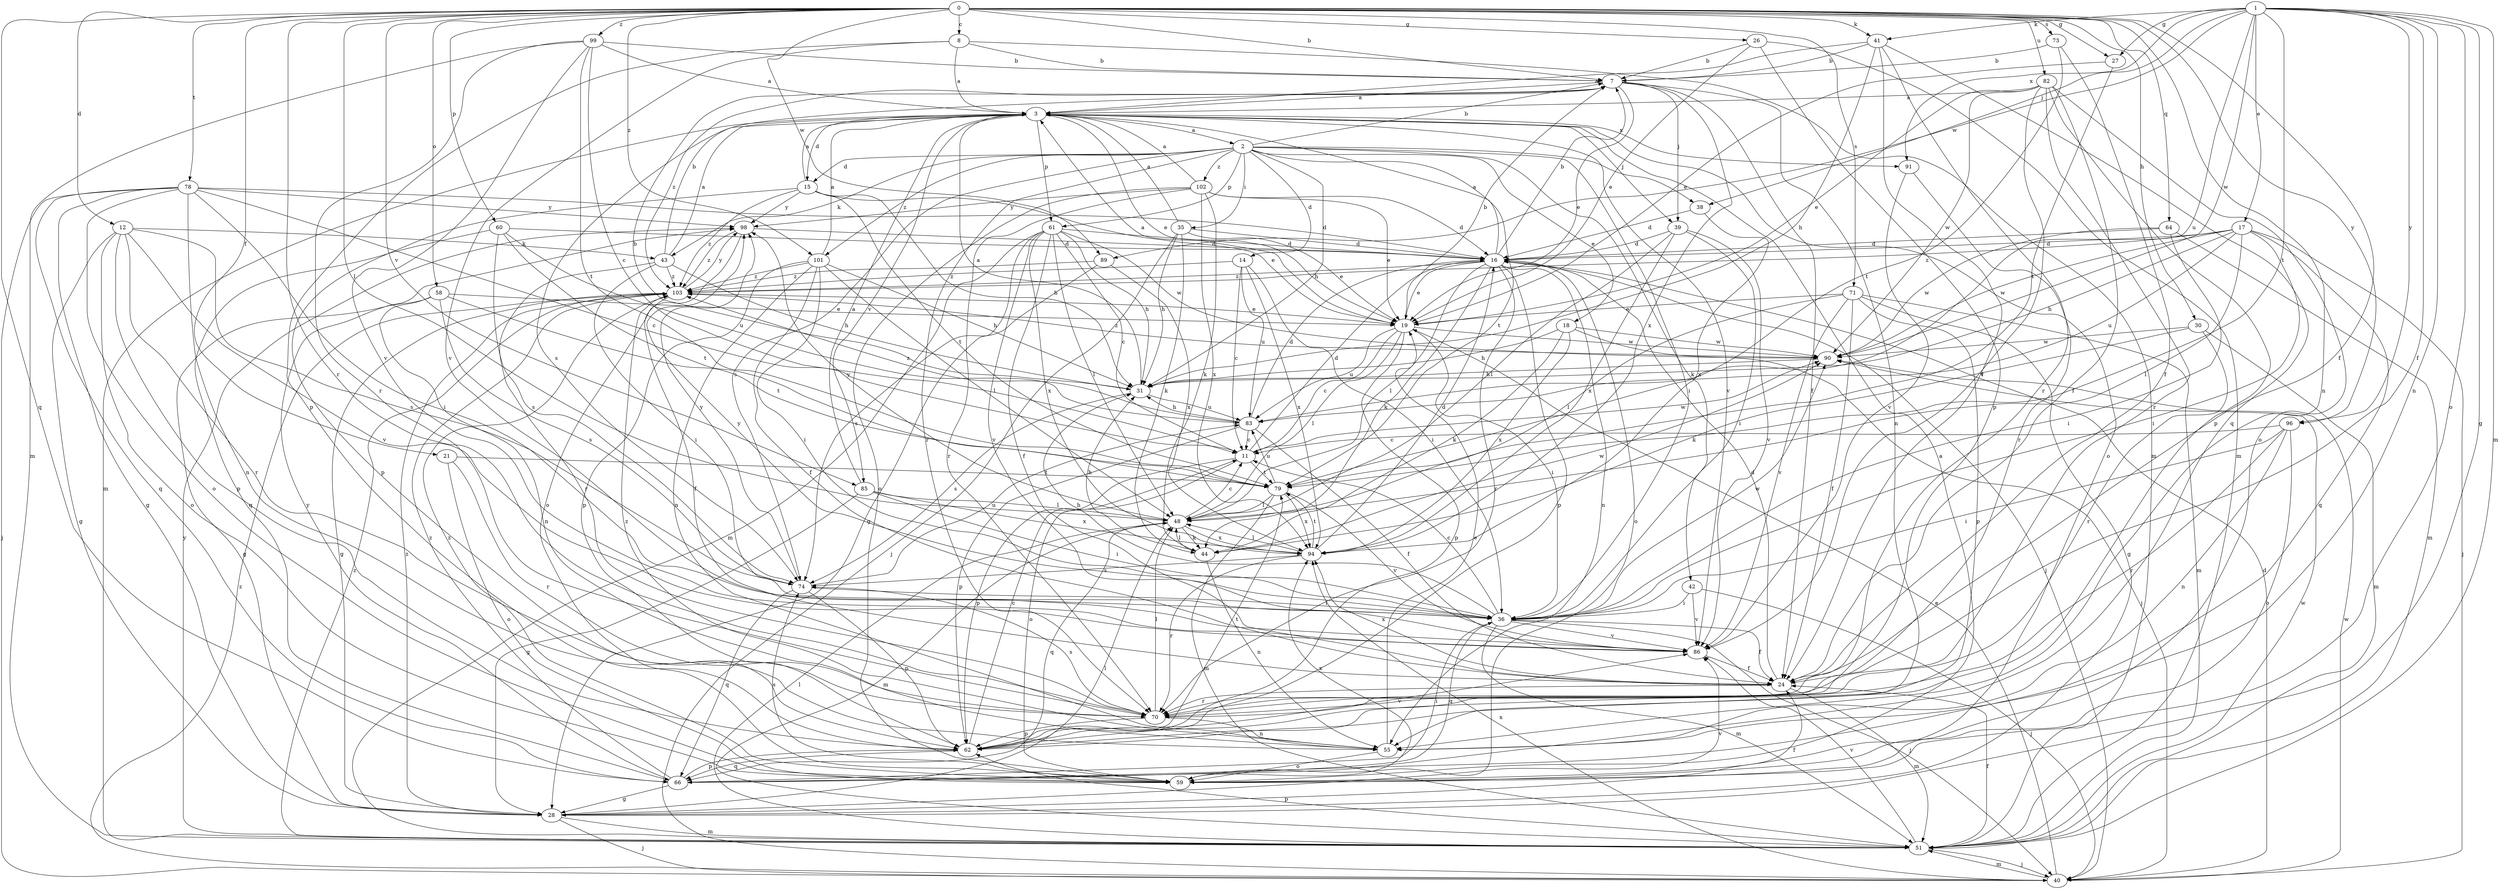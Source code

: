 strict digraph  {
0;
1;
2;
3;
7;
8;
11;
12;
14;
15;
16;
17;
18;
19;
21;
24;
26;
27;
28;
30;
31;
35;
36;
38;
39;
40;
41;
42;
43;
44;
48;
51;
55;
58;
59;
60;
61;
62;
64;
66;
70;
71;
73;
74;
78;
79;
82;
83;
85;
86;
89;
90;
91;
94;
96;
98;
99;
101;
102;
103;
0 -> 7  [label=b];
0 -> 8  [label=c];
0 -> 12  [label=d];
0 -> 21  [label=f];
0 -> 24  [label=f];
0 -> 26  [label=g];
0 -> 27  [label=g];
0 -> 30  [label=h];
0 -> 41  [label=k];
0 -> 48  [label=l];
0 -> 55  [label=n];
0 -> 58  [label=o];
0 -> 60  [label=p];
0 -> 64  [label=q];
0 -> 66  [label=q];
0 -> 70  [label=r];
0 -> 71  [label=s];
0 -> 73  [label=s];
0 -> 78  [label=t];
0 -> 82  [label=u];
0 -> 85  [label=v];
0 -> 89  [label=w];
0 -> 96  [label=y];
0 -> 99  [label=z];
0 -> 101  [label=z];
1 -> 17  [label=e];
1 -> 24  [label=f];
1 -> 27  [label=g];
1 -> 28  [label=g];
1 -> 38  [label=j];
1 -> 41  [label=k];
1 -> 51  [label=m];
1 -> 55  [label=n];
1 -> 59  [label=o];
1 -> 79  [label=t];
1 -> 83  [label=u];
1 -> 89  [label=w];
1 -> 90  [label=w];
1 -> 91  [label=x];
1 -> 96  [label=y];
2 -> 7  [label=b];
2 -> 14  [label=d];
2 -> 15  [label=d];
2 -> 18  [label=e];
2 -> 31  [label=h];
2 -> 35  [label=i];
2 -> 36  [label=i];
2 -> 38  [label=j];
2 -> 42  [label=k];
2 -> 43  [label=k];
2 -> 61  [label=p];
2 -> 70  [label=r];
2 -> 74  [label=s];
2 -> 79  [label=t];
2 -> 101  [label=z];
2 -> 102  [label=z];
3 -> 2  [label=a];
3 -> 15  [label=d];
3 -> 19  [label=e];
3 -> 39  [label=j];
3 -> 51  [label=m];
3 -> 59  [label=o];
3 -> 61  [label=p];
3 -> 74  [label=s];
3 -> 85  [label=v];
3 -> 86  [label=v];
3 -> 91  [label=x];
7 -> 3  [label=a];
7 -> 19  [label=e];
7 -> 24  [label=f];
7 -> 39  [label=j];
7 -> 55  [label=n];
7 -> 94  [label=x];
7 -> 103  [label=z];
8 -> 3  [label=a];
8 -> 7  [label=b];
8 -> 51  [label=m];
8 -> 62  [label=p];
8 -> 86  [label=v];
11 -> 16  [label=d];
11 -> 59  [label=o];
11 -> 62  [label=p];
11 -> 79  [label=t];
11 -> 90  [label=w];
12 -> 28  [label=g];
12 -> 43  [label=k];
12 -> 59  [label=o];
12 -> 62  [label=p];
12 -> 70  [label=r];
12 -> 74  [label=s];
12 -> 86  [label=v];
14 -> 11  [label=c];
14 -> 36  [label=i];
14 -> 83  [label=u];
14 -> 94  [label=x];
14 -> 103  [label=z];
15 -> 3  [label=a];
15 -> 19  [label=e];
15 -> 31  [label=h];
15 -> 62  [label=p];
15 -> 79  [label=t];
15 -> 98  [label=y];
15 -> 103  [label=z];
16 -> 3  [label=a];
16 -> 7  [label=b];
16 -> 19  [label=e];
16 -> 40  [label=j];
16 -> 44  [label=k];
16 -> 48  [label=l];
16 -> 55  [label=n];
16 -> 59  [label=o];
16 -> 62  [label=p];
16 -> 70  [label=r];
16 -> 103  [label=z];
17 -> 16  [label=d];
17 -> 31  [label=h];
17 -> 36  [label=i];
17 -> 40  [label=j];
17 -> 48  [label=l];
17 -> 66  [label=q];
17 -> 83  [label=u];
17 -> 90  [label=w];
17 -> 103  [label=z];
18 -> 31  [label=h];
18 -> 40  [label=j];
18 -> 44  [label=k];
18 -> 90  [label=w];
18 -> 94  [label=x];
19 -> 3  [label=a];
19 -> 7  [label=b];
19 -> 11  [label=c];
19 -> 36  [label=i];
19 -> 48  [label=l];
19 -> 62  [label=p];
19 -> 83  [label=u];
19 -> 90  [label=w];
21 -> 59  [label=o];
21 -> 70  [label=r];
21 -> 79  [label=t];
24 -> 16  [label=d];
24 -> 51  [label=m];
24 -> 70  [label=r];
24 -> 94  [label=x];
26 -> 7  [label=b];
26 -> 19  [label=e];
26 -> 51  [label=m];
26 -> 62  [label=p];
27 -> 19  [label=e];
27 -> 79  [label=t];
28 -> 24  [label=f];
28 -> 40  [label=j];
28 -> 48  [label=l];
28 -> 51  [label=m];
28 -> 86  [label=v];
28 -> 103  [label=z];
30 -> 44  [label=k];
30 -> 51  [label=m];
30 -> 70  [label=r];
30 -> 90  [label=w];
31 -> 3  [label=a];
31 -> 7  [label=b];
31 -> 74  [label=s];
31 -> 83  [label=u];
35 -> 3  [label=a];
35 -> 16  [label=d];
35 -> 19  [label=e];
35 -> 31  [label=h];
35 -> 40  [label=j];
35 -> 44  [label=k];
36 -> 11  [label=c];
36 -> 24  [label=f];
36 -> 31  [label=h];
36 -> 40  [label=j];
36 -> 51  [label=m];
36 -> 66  [label=q];
36 -> 86  [label=v];
36 -> 90  [label=w];
36 -> 98  [label=y];
38 -> 16  [label=d];
38 -> 94  [label=x];
39 -> 16  [label=d];
39 -> 36  [label=i];
39 -> 48  [label=l];
39 -> 86  [label=v];
39 -> 94  [label=x];
40 -> 16  [label=d];
40 -> 19  [label=e];
40 -> 51  [label=m];
40 -> 90  [label=w];
40 -> 94  [label=x];
40 -> 103  [label=z];
41 -> 3  [label=a];
41 -> 7  [label=b];
41 -> 24  [label=f];
41 -> 31  [label=h];
41 -> 66  [label=q];
41 -> 70  [label=r];
42 -> 36  [label=i];
42 -> 40  [label=j];
42 -> 86  [label=v];
43 -> 3  [label=a];
43 -> 7  [label=b];
43 -> 31  [label=h];
43 -> 36  [label=i];
43 -> 70  [label=r];
43 -> 103  [label=z];
44 -> 31  [label=h];
44 -> 48  [label=l];
44 -> 55  [label=n];
44 -> 90  [label=w];
48 -> 11  [label=c];
48 -> 44  [label=k];
48 -> 51  [label=m];
48 -> 66  [label=q];
48 -> 94  [label=x];
48 -> 98  [label=y];
51 -> 24  [label=f];
51 -> 40  [label=j];
51 -> 48  [label=l];
51 -> 62  [label=p];
51 -> 86  [label=v];
51 -> 90  [label=w];
51 -> 98  [label=y];
51 -> 103  [label=z];
55 -> 19  [label=e];
55 -> 59  [label=o];
55 -> 103  [label=z];
58 -> 19  [label=e];
58 -> 28  [label=g];
58 -> 55  [label=n];
58 -> 74  [label=s];
58 -> 79  [label=t];
59 -> 3  [label=a];
59 -> 74  [label=s];
59 -> 94  [label=x];
59 -> 103  [label=z];
60 -> 16  [label=d];
60 -> 66  [label=q];
60 -> 74  [label=s];
60 -> 79  [label=t];
60 -> 83  [label=u];
61 -> 11  [label=c];
61 -> 16  [label=d];
61 -> 24  [label=f];
61 -> 28  [label=g];
61 -> 31  [label=h];
61 -> 48  [label=l];
61 -> 51  [label=m];
61 -> 86  [label=v];
61 -> 90  [label=w];
61 -> 94  [label=x];
62 -> 11  [label=c];
62 -> 66  [label=q];
62 -> 79  [label=t];
62 -> 86  [label=v];
64 -> 16  [label=d];
64 -> 36  [label=i];
64 -> 51  [label=m];
64 -> 90  [label=w];
66 -> 28  [label=g];
66 -> 36  [label=i];
66 -> 62  [label=p];
66 -> 98  [label=y];
66 -> 103  [label=z];
70 -> 48  [label=l];
70 -> 55  [label=n];
70 -> 62  [label=p];
70 -> 74  [label=s];
71 -> 19  [label=e];
71 -> 24  [label=f];
71 -> 28  [label=g];
71 -> 48  [label=l];
71 -> 51  [label=m];
71 -> 62  [label=p];
71 -> 86  [label=v];
73 -> 7  [label=b];
73 -> 24  [label=f];
73 -> 79  [label=t];
74 -> 36  [label=i];
74 -> 62  [label=p];
74 -> 66  [label=q];
74 -> 83  [label=u];
74 -> 98  [label=y];
78 -> 11  [label=c];
78 -> 16  [label=d];
78 -> 28  [label=g];
78 -> 36  [label=i];
78 -> 40  [label=j];
78 -> 55  [label=n];
78 -> 59  [label=o];
78 -> 66  [label=q];
78 -> 98  [label=y];
79 -> 48  [label=l];
79 -> 51  [label=m];
79 -> 83  [label=u];
79 -> 86  [label=v];
79 -> 94  [label=x];
82 -> 3  [label=a];
82 -> 19  [label=e];
82 -> 24  [label=f];
82 -> 59  [label=o];
82 -> 62  [label=p];
82 -> 70  [label=r];
82 -> 86  [label=v];
82 -> 90  [label=w];
83 -> 11  [label=c];
83 -> 16  [label=d];
83 -> 24  [label=f];
83 -> 31  [label=h];
83 -> 62  [label=p];
83 -> 103  [label=z];
85 -> 3  [label=a];
85 -> 28  [label=g];
85 -> 36  [label=i];
85 -> 48  [label=l];
85 -> 94  [label=x];
86 -> 24  [label=f];
89 -> 74  [label=s];
89 -> 94  [label=x];
89 -> 103  [label=z];
90 -> 31  [label=h];
90 -> 103  [label=z];
91 -> 70  [label=r];
91 -> 86  [label=v];
94 -> 16  [label=d];
94 -> 48  [label=l];
94 -> 70  [label=r];
94 -> 74  [label=s];
94 -> 79  [label=t];
96 -> 11  [label=c];
96 -> 36  [label=i];
96 -> 55  [label=n];
96 -> 59  [label=o];
96 -> 70  [label=r];
98 -> 16  [label=d];
98 -> 59  [label=o];
98 -> 103  [label=z];
99 -> 3  [label=a];
99 -> 7  [label=b];
99 -> 11  [label=c];
99 -> 51  [label=m];
99 -> 70  [label=r];
99 -> 79  [label=t];
99 -> 86  [label=v];
101 -> 3  [label=a];
101 -> 24  [label=f];
101 -> 31  [label=h];
101 -> 36  [label=i];
101 -> 48  [label=l];
101 -> 55  [label=n];
101 -> 62  [label=p];
101 -> 103  [label=z];
102 -> 3  [label=a];
102 -> 16  [label=d];
102 -> 19  [label=e];
102 -> 44  [label=k];
102 -> 59  [label=o];
102 -> 70  [label=r];
102 -> 94  [label=x];
102 -> 98  [label=y];
103 -> 19  [label=e];
103 -> 24  [label=f];
103 -> 28  [label=g];
103 -> 98  [label=y];
}
